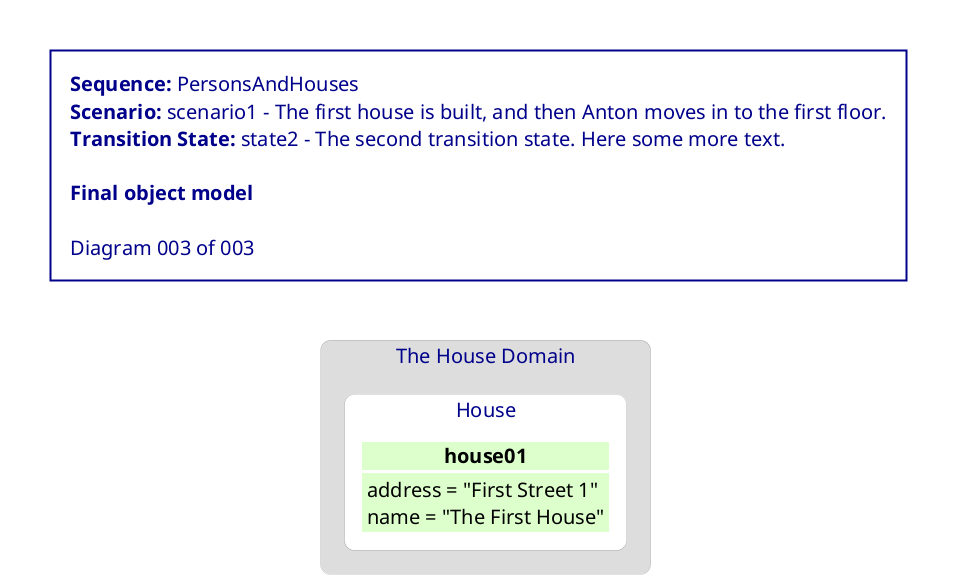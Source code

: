 @startuml PersonsAndHouses_scenario1_state2_003_final

<style>
    Shadowing false
    Rectangle {
        FontSize 18
        FontStyle bold
        HorizontalAlignment left
        LineThickness 0
        RoundCorner 20
    }
    Object {
        FontSize 20
        FontStyle normal
        HorizontalAlignment left
        LineColor white
        LineThickness 3
        RoundCorner 20
    }
    Arrow {
        LineThickness 3
    }
    Title {
        BackgroundColor white
        FontColor darkblue
        FontSize 20
        FontStyle normal
        HorizontalAlignment left
        LineColor darkblue
        LineThickness 2
        Margin 50
        Padding 20
    }
</style>

title \
<b>Sequence:</b> PersonsAndHouses\n\
<b>Scenario:</b> scenario1 - The first house is built, and then Anton moves in to the first floor.\n\
<b>Transition State:</b> state2 - The second transition state. Here some more text.\n\n\
<b>Final object model</b>\n\n\
Diagram 003 of 003

rectangle "The House Domain" as housedomain #DDDDDD {
    rectangle "House" as housedomain_houseclass #white {
        object "<color:black><b>house01</b></color>" as housedomain_houseclass_house01 #DDFFCC {
            <color:black>address = "First Street 1"</color>
            <color:black>name = "The First House"</color>
        }
    }
}


@enduml
